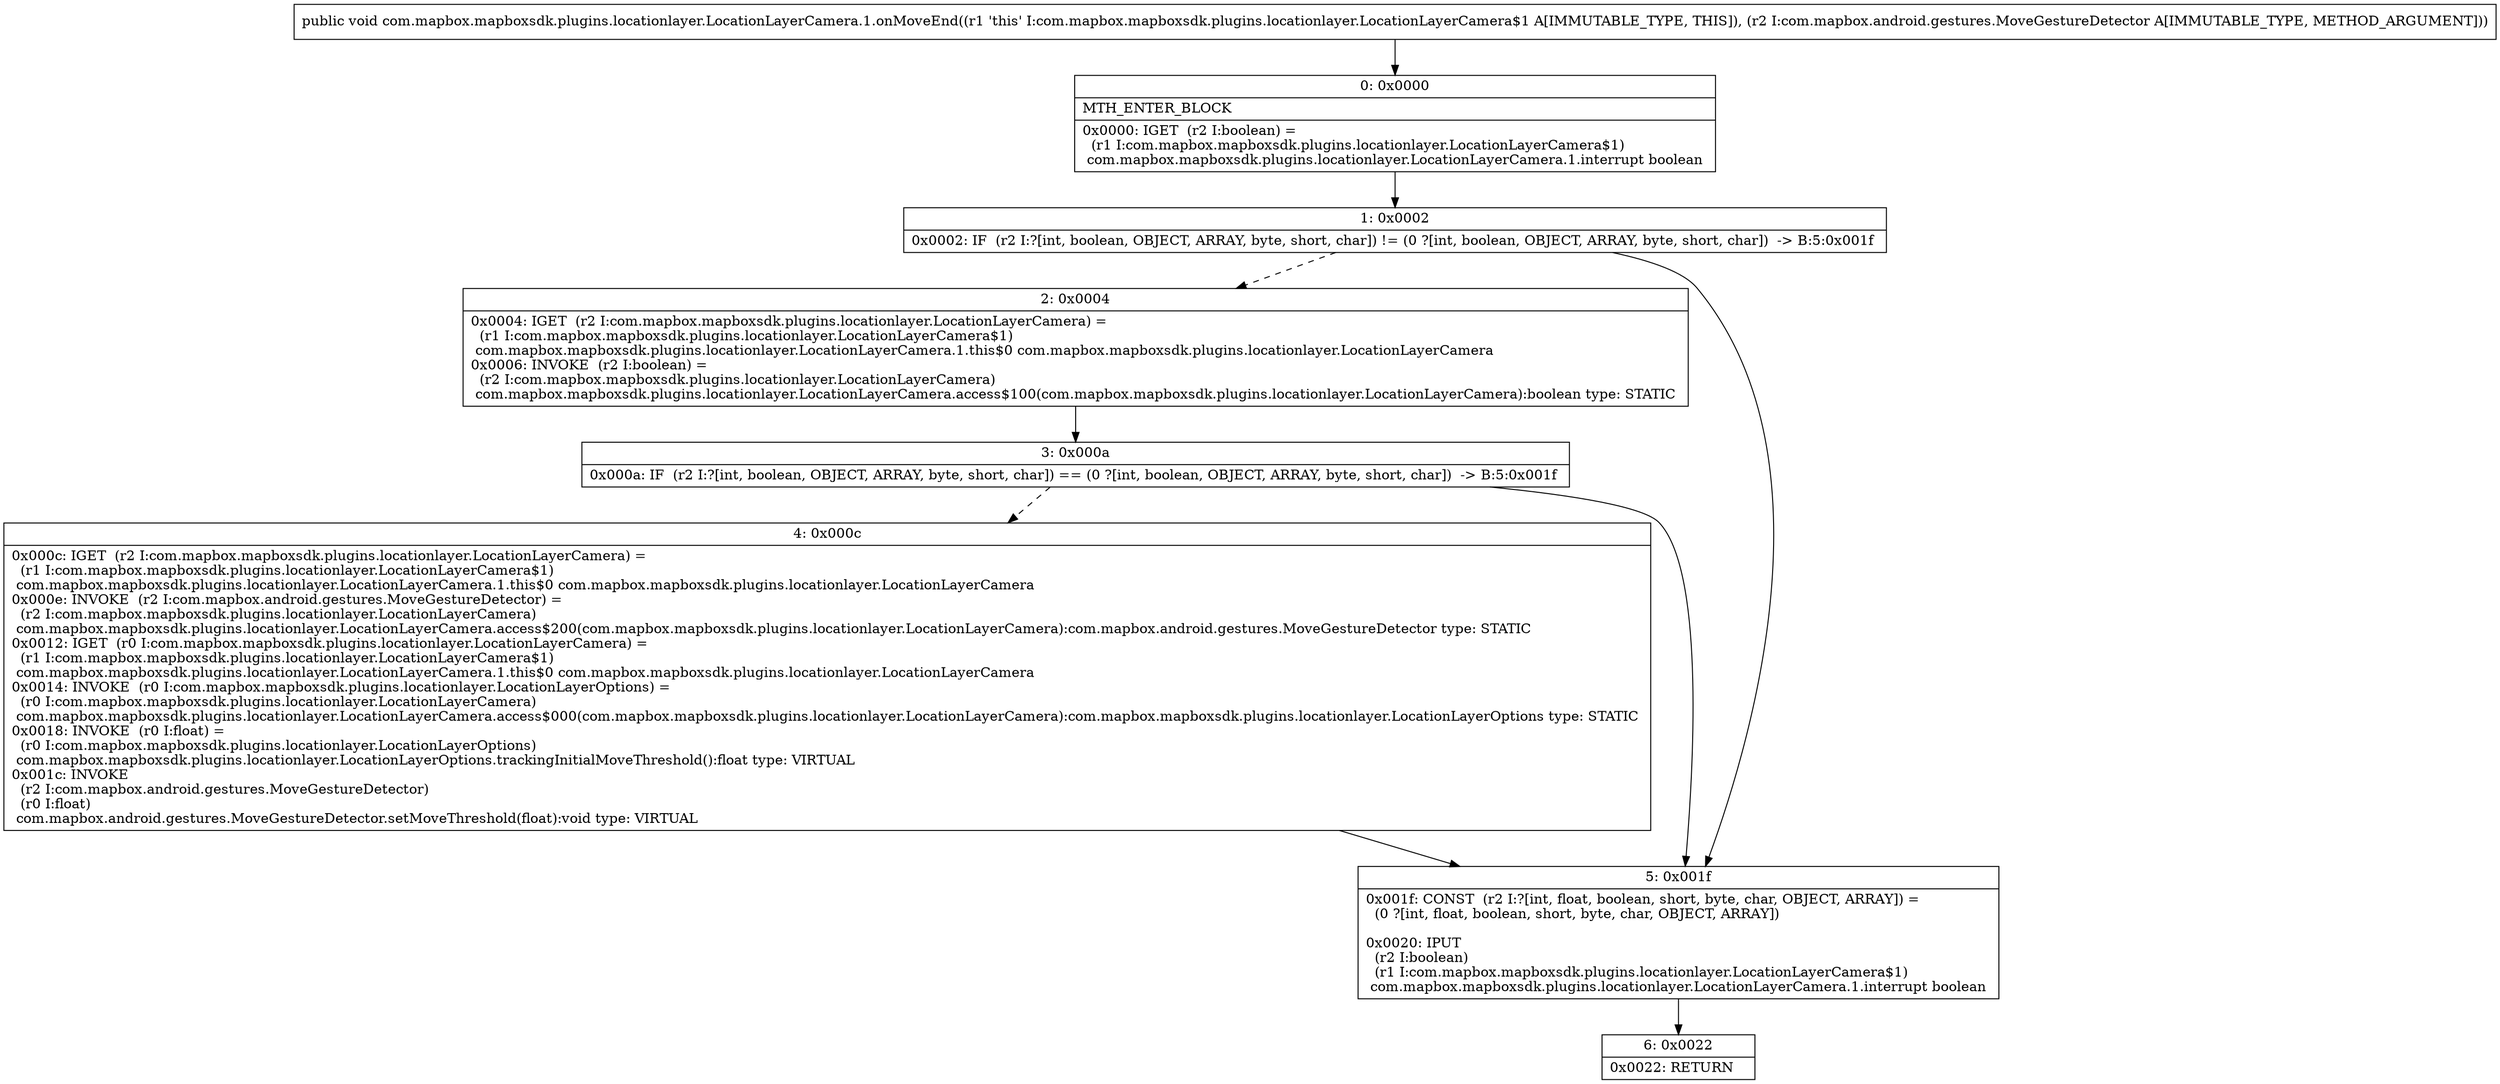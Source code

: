 digraph "CFG forcom.mapbox.mapboxsdk.plugins.locationlayer.LocationLayerCamera.1.onMoveEnd(Lcom\/mapbox\/android\/gestures\/MoveGestureDetector;)V" {
Node_0 [shape=record,label="{0\:\ 0x0000|MTH_ENTER_BLOCK\l|0x0000: IGET  (r2 I:boolean) = \l  (r1 I:com.mapbox.mapboxsdk.plugins.locationlayer.LocationLayerCamera$1)\l com.mapbox.mapboxsdk.plugins.locationlayer.LocationLayerCamera.1.interrupt boolean \l}"];
Node_1 [shape=record,label="{1\:\ 0x0002|0x0002: IF  (r2 I:?[int, boolean, OBJECT, ARRAY, byte, short, char]) != (0 ?[int, boolean, OBJECT, ARRAY, byte, short, char])  \-\> B:5:0x001f \l}"];
Node_2 [shape=record,label="{2\:\ 0x0004|0x0004: IGET  (r2 I:com.mapbox.mapboxsdk.plugins.locationlayer.LocationLayerCamera) = \l  (r1 I:com.mapbox.mapboxsdk.plugins.locationlayer.LocationLayerCamera$1)\l com.mapbox.mapboxsdk.plugins.locationlayer.LocationLayerCamera.1.this$0 com.mapbox.mapboxsdk.plugins.locationlayer.LocationLayerCamera \l0x0006: INVOKE  (r2 I:boolean) = \l  (r2 I:com.mapbox.mapboxsdk.plugins.locationlayer.LocationLayerCamera)\l com.mapbox.mapboxsdk.plugins.locationlayer.LocationLayerCamera.access$100(com.mapbox.mapboxsdk.plugins.locationlayer.LocationLayerCamera):boolean type: STATIC \l}"];
Node_3 [shape=record,label="{3\:\ 0x000a|0x000a: IF  (r2 I:?[int, boolean, OBJECT, ARRAY, byte, short, char]) == (0 ?[int, boolean, OBJECT, ARRAY, byte, short, char])  \-\> B:5:0x001f \l}"];
Node_4 [shape=record,label="{4\:\ 0x000c|0x000c: IGET  (r2 I:com.mapbox.mapboxsdk.plugins.locationlayer.LocationLayerCamera) = \l  (r1 I:com.mapbox.mapboxsdk.plugins.locationlayer.LocationLayerCamera$1)\l com.mapbox.mapboxsdk.plugins.locationlayer.LocationLayerCamera.1.this$0 com.mapbox.mapboxsdk.plugins.locationlayer.LocationLayerCamera \l0x000e: INVOKE  (r2 I:com.mapbox.android.gestures.MoveGestureDetector) = \l  (r2 I:com.mapbox.mapboxsdk.plugins.locationlayer.LocationLayerCamera)\l com.mapbox.mapboxsdk.plugins.locationlayer.LocationLayerCamera.access$200(com.mapbox.mapboxsdk.plugins.locationlayer.LocationLayerCamera):com.mapbox.android.gestures.MoveGestureDetector type: STATIC \l0x0012: IGET  (r0 I:com.mapbox.mapboxsdk.plugins.locationlayer.LocationLayerCamera) = \l  (r1 I:com.mapbox.mapboxsdk.plugins.locationlayer.LocationLayerCamera$1)\l com.mapbox.mapboxsdk.plugins.locationlayer.LocationLayerCamera.1.this$0 com.mapbox.mapboxsdk.plugins.locationlayer.LocationLayerCamera \l0x0014: INVOKE  (r0 I:com.mapbox.mapboxsdk.plugins.locationlayer.LocationLayerOptions) = \l  (r0 I:com.mapbox.mapboxsdk.plugins.locationlayer.LocationLayerCamera)\l com.mapbox.mapboxsdk.plugins.locationlayer.LocationLayerCamera.access$000(com.mapbox.mapboxsdk.plugins.locationlayer.LocationLayerCamera):com.mapbox.mapboxsdk.plugins.locationlayer.LocationLayerOptions type: STATIC \l0x0018: INVOKE  (r0 I:float) = \l  (r0 I:com.mapbox.mapboxsdk.plugins.locationlayer.LocationLayerOptions)\l com.mapbox.mapboxsdk.plugins.locationlayer.LocationLayerOptions.trackingInitialMoveThreshold():float type: VIRTUAL \l0x001c: INVOKE  \l  (r2 I:com.mapbox.android.gestures.MoveGestureDetector)\l  (r0 I:float)\l com.mapbox.android.gestures.MoveGestureDetector.setMoveThreshold(float):void type: VIRTUAL \l}"];
Node_5 [shape=record,label="{5\:\ 0x001f|0x001f: CONST  (r2 I:?[int, float, boolean, short, byte, char, OBJECT, ARRAY]) = \l  (0 ?[int, float, boolean, short, byte, char, OBJECT, ARRAY])\l \l0x0020: IPUT  \l  (r2 I:boolean)\l  (r1 I:com.mapbox.mapboxsdk.plugins.locationlayer.LocationLayerCamera$1)\l com.mapbox.mapboxsdk.plugins.locationlayer.LocationLayerCamera.1.interrupt boolean \l}"];
Node_6 [shape=record,label="{6\:\ 0x0022|0x0022: RETURN   \l}"];
MethodNode[shape=record,label="{public void com.mapbox.mapboxsdk.plugins.locationlayer.LocationLayerCamera.1.onMoveEnd((r1 'this' I:com.mapbox.mapboxsdk.plugins.locationlayer.LocationLayerCamera$1 A[IMMUTABLE_TYPE, THIS]), (r2 I:com.mapbox.android.gestures.MoveGestureDetector A[IMMUTABLE_TYPE, METHOD_ARGUMENT])) }"];
MethodNode -> Node_0;
Node_0 -> Node_1;
Node_1 -> Node_2[style=dashed];
Node_1 -> Node_5;
Node_2 -> Node_3;
Node_3 -> Node_4[style=dashed];
Node_3 -> Node_5;
Node_4 -> Node_5;
Node_5 -> Node_6;
}

